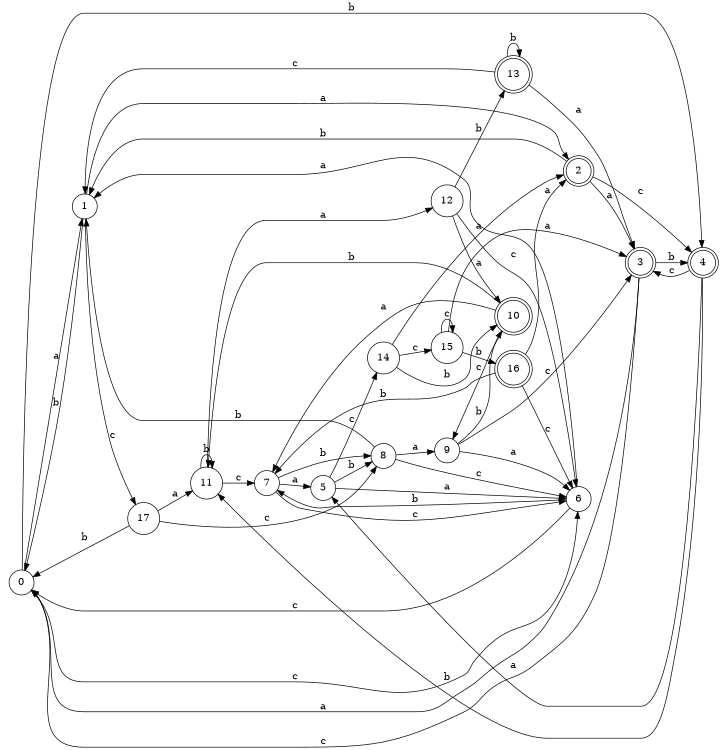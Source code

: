digraph n15_10 {
__start0 [label="" shape="none"];

rankdir=LR;
size="8,5";

s0 [style="filled", color="black", fillcolor="white" shape="circle", label="0"];
s1 [style="filled", color="black", fillcolor="white" shape="circle", label="1"];
s2 [style="rounded,filled", color="black", fillcolor="white" shape="doublecircle", label="2"];
s3 [style="rounded,filled", color="black", fillcolor="white" shape="doublecircle", label="3"];
s4 [style="rounded,filled", color="black", fillcolor="white" shape="doublecircle", label="4"];
s5 [style="filled", color="black", fillcolor="white" shape="circle", label="5"];
s6 [style="filled", color="black", fillcolor="white" shape="circle", label="6"];
s7 [style="filled", color="black", fillcolor="white" shape="circle", label="7"];
s8 [style="filled", color="black", fillcolor="white" shape="circle", label="8"];
s9 [style="filled", color="black", fillcolor="white" shape="circle", label="9"];
s10 [style="rounded,filled", color="black", fillcolor="white" shape="doublecircle", label="10"];
s11 [style="filled", color="black", fillcolor="white" shape="circle", label="11"];
s12 [style="filled", color="black", fillcolor="white" shape="circle", label="12"];
s13 [style="rounded,filled", color="black", fillcolor="white" shape="doublecircle", label="13"];
s14 [style="filled", color="black", fillcolor="white" shape="circle", label="14"];
s15 [style="filled", color="black", fillcolor="white" shape="circle", label="15"];
s16 [style="rounded,filled", color="black", fillcolor="white" shape="doublecircle", label="16"];
s17 [style="filled", color="black", fillcolor="white" shape="circle", label="17"];
s0 -> s1 [label="a"];
s0 -> s4 [label="b"];
s0 -> s6 [label="c"];
s1 -> s2 [label="a"];
s1 -> s0 [label="b"];
s1 -> s17 [label="c"];
s2 -> s3 [label="a"];
s2 -> s1 [label="b"];
s2 -> s4 [label="c"];
s3 -> s0 [label="a"];
s3 -> s4 [label="b"];
s3 -> s0 [label="c"];
s4 -> s5 [label="a"];
s4 -> s11 [label="b"];
s4 -> s3 [label="c"];
s5 -> s6 [label="a"];
s5 -> s8 [label="b"];
s5 -> s14 [label="c"];
s6 -> s1 [label="a"];
s6 -> s7 [label="b"];
s6 -> s0 [label="c"];
s7 -> s5 [label="a"];
s7 -> s8 [label="b"];
s7 -> s6 [label="c"];
s8 -> s9 [label="a"];
s8 -> s1 [label="b"];
s8 -> s6 [label="c"];
s9 -> s6 [label="a"];
s9 -> s10 [label="b"];
s9 -> s3 [label="c"];
s10 -> s7 [label="a"];
s10 -> s11 [label="b"];
s10 -> s9 [label="c"];
s11 -> s12 [label="a"];
s11 -> s11 [label="b"];
s11 -> s7 [label="c"];
s12 -> s10 [label="a"];
s12 -> s13 [label="b"];
s12 -> s6 [label="c"];
s13 -> s3 [label="a"];
s13 -> s13 [label="b"];
s13 -> s1 [label="c"];
s14 -> s2 [label="a"];
s14 -> s10 [label="b"];
s14 -> s15 [label="c"];
s15 -> s3 [label="a"];
s15 -> s16 [label="b"];
s15 -> s15 [label="c"];
s16 -> s2 [label="a"];
s16 -> s7 [label="b"];
s16 -> s6 [label="c"];
s17 -> s11 [label="a"];
s17 -> s0 [label="b"];
s17 -> s8 [label="c"];

}